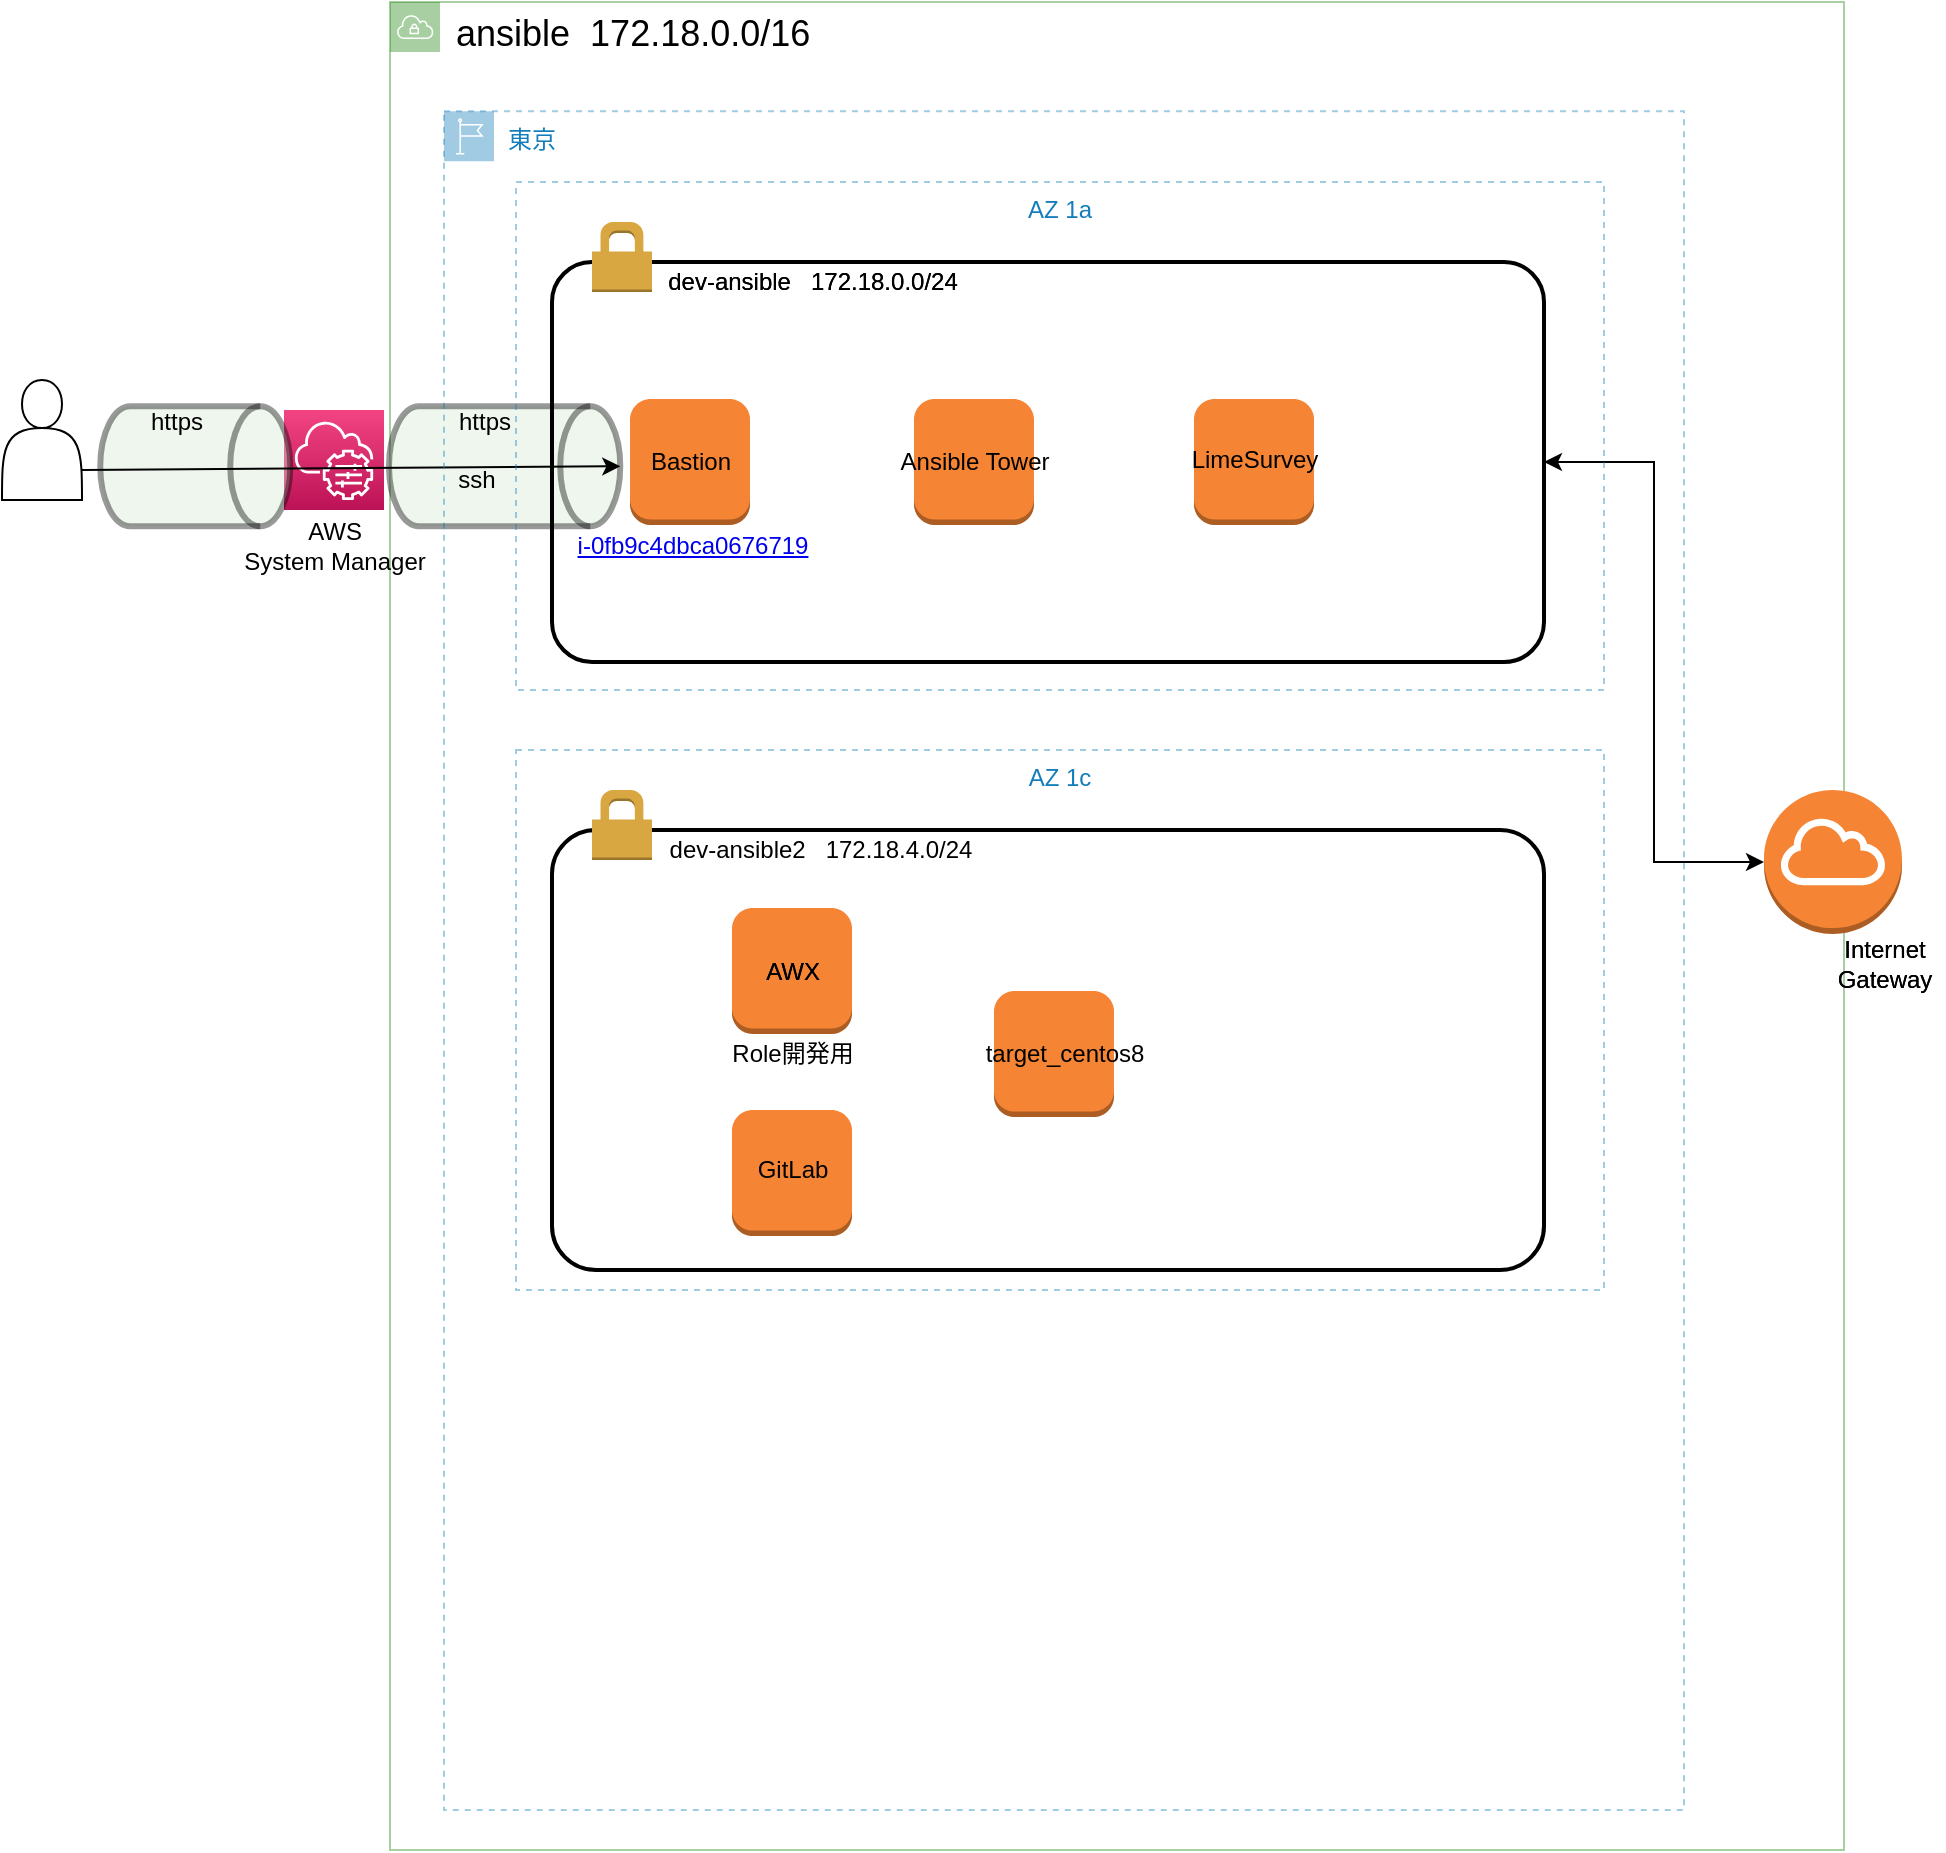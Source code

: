 <mxfile version="14.2.9" type="github">
  <diagram id="PpUl4zlUlWbKn9OIgQKj" name="ページ1">
    <mxGraphModel dx="1476" dy="898" grid="1" gridSize="10" guides="1" tooltips="1" connect="1" arrows="1" fold="1" page="1" pageScale="1" pageWidth="827" pageHeight="1169" math="0" shadow="0">
      <root>
        <mxCell id="0" />
        <mxCell id="1" parent="0" />
        <mxCell id="f8UrkgifRTcD1OGtw1qB-66" value="" style="points=[[0,0],[0.25,0],[0.5,0],[0.75,0],[1,0],[1,0.25],[1,0.5],[1,0.75],[1,1],[0.75,1],[0.5,1],[0.25,1],[0,1],[0,0.75],[0,0.5],[0,0.25]];outlineConnect=0;gradientColor=none;html=1;whiteSpace=wrap;fontSize=12;fontStyle=0;shape=mxgraph.aws4.group;grIcon=mxgraph.aws4.group_vpc;strokeColor=#248814;fillColor=none;verticalAlign=top;align=left;spacingLeft=30;fontColor=#AAB7B8;dashed=0;opacity=40;" vertex="1" parent="1">
          <mxGeometry x="233" y="356" width="727" height="924" as="geometry" />
        </mxCell>
        <mxCell id="f8UrkgifRTcD1OGtw1qB-61" value="" style="shape=cylinder3;whiteSpace=wrap;html=1;boundedLbl=1;backgroundOutline=1;size=15;rotation=90;opacity=40;strokeWidth=3;fillColor=#D5E8D4;" vertex="1" parent="1">
          <mxGeometry x="260.32" y="530.32" width="60" height="115.63" as="geometry" />
        </mxCell>
        <mxCell id="f8UrkgifRTcD1OGtw1qB-7" value="" style="rounded=1;arcSize=10;dashed=0;fillColor=none;gradientColor=none;strokeWidth=2;" vertex="1" parent="1">
          <mxGeometry x="314" y="486" width="496" height="200" as="geometry" />
        </mxCell>
        <mxCell id="f8UrkgifRTcD1OGtw1qB-8" value="" style="dashed=0;html=1;shape=mxgraph.aws3.permissions;fillColor=#D9A741;gradientColor=none;dashed=0;" vertex="1" parent="1">
          <mxGeometry x="334" y="466" width="30" height="35" as="geometry" />
        </mxCell>
        <mxCell id="f8UrkgifRTcD1OGtw1qB-12" value="dev-ansible&amp;nbsp;&amp;nbsp; 172.18.0.0/24" style="text;html=1;align=center;verticalAlign=middle;resizable=0;points=[];autosize=1;" vertex="1" parent="1">
          <mxGeometry x="364" y="486" width="160" height="20" as="geometry" />
        </mxCell>
        <mxCell id="f8UrkgifRTcD1OGtw1qB-16" value="&lt;div align=&quot;left&quot;&gt;&lt;font style=&quot;font-size: 18px&quot;&gt;ansible&amp;nbsp; 172.18.0.0/16&lt;br&gt;&lt;/font&gt;&lt;/div&gt;" style="text;html=1;align=left;verticalAlign=middle;resizable=0;points=[];autosize=1;" vertex="1" parent="1">
          <mxGeometry x="264" y="362" width="190" height="20" as="geometry" />
        </mxCell>
        <mxCell id="f8UrkgifRTcD1OGtw1qB-19" value="dev-ansible&amp;nbsp;&amp;nbsp; 172.18.0.0/24" style="text;html=1;align=center;verticalAlign=middle;resizable=0;points=[];autosize=1;" vertex="1" parent="1">
          <mxGeometry x="364" y="486" width="160" height="20" as="geometry" />
        </mxCell>
        <mxCell id="f8UrkgifRTcD1OGtw1qB-21" value="" style="outlineConnect=0;dashed=0;verticalLabelPosition=bottom;verticalAlign=top;align=center;html=1;shape=mxgraph.aws3.instance;fillColor=#F58534;gradientColor=none;" vertex="1" parent="1">
          <mxGeometry x="353" y="554.5" width="60" height="63" as="geometry" />
        </mxCell>
        <mxCell id="f8UrkgifRTcD1OGtw1qB-22" value="&lt;div&gt;Bastion&lt;/div&gt;" style="text;html=1;align=center;verticalAlign=middle;resizable=0;points=[];autosize=1;" vertex="1" parent="1">
          <mxGeometry x="353" y="576" width="60" height="20" as="geometry" />
        </mxCell>
        <mxCell id="f8UrkgifRTcD1OGtw1qB-24" value="" style="edgeStyle=orthogonalEdgeStyle;rounded=0;orthogonalLoop=1;jettySize=auto;html=1;entryX=1;entryY=0.5;entryDx=0;entryDy=0;startArrow=classic;startFill=1;" edge="1" parent="1" source="f8UrkgifRTcD1OGtw1qB-23" target="f8UrkgifRTcD1OGtw1qB-7">
          <mxGeometry relative="1" as="geometry" />
        </mxCell>
        <mxCell id="f8UrkgifRTcD1OGtw1qB-23" value="" style="outlineConnect=0;dashed=0;verticalLabelPosition=bottom;verticalAlign=top;align=center;html=1;shape=mxgraph.aws3.internet_gateway;fillColor=#F58534;gradientColor=none;" vertex="1" parent="1">
          <mxGeometry x="920" y="750" width="69" height="72" as="geometry" />
        </mxCell>
        <mxCell id="f8UrkgifRTcD1OGtw1qB-26" value="&lt;div&gt;Internet&lt;/div&gt;&lt;div&gt;Gateway&lt;br&gt;&lt;/div&gt;" style="text;html=1;align=center;verticalAlign=middle;resizable=0;points=[];autosize=1;" vertex="1" parent="1">
          <mxGeometry x="950" y="822" width="60" height="30" as="geometry" />
        </mxCell>
        <mxCell id="f8UrkgifRTcD1OGtw1qB-27" value="" style="outlineConnect=0;dashed=0;verticalLabelPosition=bottom;verticalAlign=top;align=center;html=1;shape=mxgraph.aws3.instance;fillColor=#F58534;gradientColor=none;" vertex="1" parent="1">
          <mxGeometry x="495" y="554.5" width="60" height="63" as="geometry" />
        </mxCell>
        <mxCell id="f8UrkgifRTcD1OGtw1qB-28" value="Ansible Tower" style="text;html=1;align=center;verticalAlign=middle;resizable=0;points=[];autosize=1;" vertex="1" parent="1">
          <mxGeometry x="480" y="576" width="90" height="20" as="geometry" />
        </mxCell>
        <mxCell id="f8UrkgifRTcD1OGtw1qB-32" value="" style="outlineConnect=0;dashed=0;verticalLabelPosition=bottom;verticalAlign=top;align=center;html=1;shape=mxgraph.aws3.instance;fillColor=#F58534;gradientColor=none;" vertex="1" parent="1">
          <mxGeometry x="635" y="554.5" width="60" height="63" as="geometry" />
        </mxCell>
        <mxCell id="f8UrkgifRTcD1OGtw1qB-33" value="" style="shape=actor;whiteSpace=wrap;html=1;" vertex="1" parent="1">
          <mxGeometry x="39" y="545" width="40" height="60" as="geometry" />
        </mxCell>
        <mxCell id="f8UrkgifRTcD1OGtw1qB-36" value="LimeSurvey" style="text;html=1;align=center;verticalAlign=middle;resizable=0;points=[];autosize=1;" vertex="1" parent="1">
          <mxGeometry x="625" y="574.5" width="80" height="20" as="geometry" />
        </mxCell>
        <mxCell id="f8UrkgifRTcD1OGtw1qB-37" value="" style="rounded=1;arcSize=10;dashed=0;fillColor=none;gradientColor=none;strokeWidth=2;" vertex="1" parent="1">
          <mxGeometry x="314" y="770" width="496" height="220" as="geometry" />
        </mxCell>
        <mxCell id="f8UrkgifRTcD1OGtw1qB-38" value="" style="dashed=0;html=1;shape=mxgraph.aws3.permissions;fillColor=#D9A741;gradientColor=none;dashed=0;" vertex="1" parent="1">
          <mxGeometry x="334" y="750" width="30" height="35" as="geometry" />
        </mxCell>
        <mxCell id="f8UrkgifRTcD1OGtw1qB-39" value="dev-ansible2 &amp;nbsp; 172.18.4.0/24" style="text;html=1;align=center;verticalAlign=middle;resizable=0;points=[];autosize=1;" vertex="1" parent="1">
          <mxGeometry x="363" y="770" width="170" height="20" as="geometry" />
        </mxCell>
        <mxCell id="f8UrkgifRTcD1OGtw1qB-43" value="" style="outlineConnect=0;dashed=0;verticalLabelPosition=bottom;verticalAlign=top;align=center;html=1;shape=mxgraph.aws3.instance;fillColor=#F58534;gradientColor=none;" vertex="1" parent="1">
          <mxGeometry x="404" y="809" width="60" height="63" as="geometry" />
        </mxCell>
        <mxCell id="f8UrkgifRTcD1OGtw1qB-44" value="AWX" style="text;html=1;align=center;verticalAlign=middle;resizable=0;points=[];autosize=1;" vertex="1" parent="1">
          <mxGeometry x="414" y="830.5" width="40" height="20" as="geometry" />
        </mxCell>
        <mxCell id="f8UrkgifRTcD1OGtw1qB-45" value="Role開発用" style="text;html=1;align=center;verticalAlign=middle;resizable=0;points=[];autosize=1;" vertex="1" parent="1">
          <mxGeometry x="394" y="872" width="80" height="20" as="geometry" />
        </mxCell>
        <mxCell id="f8UrkgifRTcD1OGtw1qB-46" value="" style="outlineConnect=0;dashed=0;verticalLabelPosition=bottom;verticalAlign=top;align=center;html=1;shape=mxgraph.aws3.instance;fillColor=#F58534;gradientColor=none;" vertex="1" parent="1">
          <mxGeometry x="404" y="910" width="60" height="63" as="geometry" />
        </mxCell>
        <mxCell id="f8UrkgifRTcD1OGtw1qB-47" value="AWX" style="text;html=1;align=center;verticalAlign=middle;resizable=0;points=[];autosize=1;" vertex="1" parent="1">
          <mxGeometry x="414" y="830.5" width="40" height="20" as="geometry" />
        </mxCell>
        <mxCell id="f8UrkgifRTcD1OGtw1qB-48" value="GitLab" style="text;html=1;align=center;verticalAlign=middle;resizable=0;points=[];autosize=1;" vertex="1" parent="1">
          <mxGeometry x="409" y="930" width="50" height="20" as="geometry" />
        </mxCell>
        <mxCell id="f8UrkgifRTcD1OGtw1qB-49" value="" style="outlineConnect=0;dashed=0;verticalLabelPosition=bottom;verticalAlign=top;align=center;html=1;shape=mxgraph.aws3.instance;fillColor=#F58534;gradientColor=none;" vertex="1" parent="1">
          <mxGeometry x="535" y="850.5" width="60" height="63" as="geometry" />
        </mxCell>
        <mxCell id="f8UrkgifRTcD1OGtw1qB-50" value="target_centos8" style="text;html=1;align=center;verticalAlign=middle;resizable=0;points=[];autosize=1;" vertex="1" parent="1">
          <mxGeometry x="520" y="872" width="100" height="20" as="geometry" />
        </mxCell>
        <mxCell id="f8UrkgifRTcD1OGtw1qB-53" value="&lt;span&gt;&lt;span&gt;&lt;a href=&quot;https://ap-northeast-1.console.aws.amazon.com/ec2/v2/home?region=ap-northeast-1#InstanceDetails:instanceId=i-0fb9c4dbca0676719&quot; target=&quot;_top&quot;&gt;i-0fb9c4dbca0676719&lt;/a&gt;&lt;/span&gt;&lt;/span&gt;" style="text;html=1;align=center;verticalAlign=middle;resizable=0;points=[];autosize=1;" vertex="1" parent="1">
          <mxGeometry x="314" y="617.5" width="140" height="20" as="geometry" />
        </mxCell>
        <mxCell id="f8UrkgifRTcD1OGtw1qB-57" value="" style="points=[[0,0,0],[0.25,0,0],[0.5,0,0],[0.75,0,0],[1,0,0],[0,1,0],[0.25,1,0],[0.5,1,0],[0.75,1,0],[1,1,0],[0,0.25,0],[0,0.5,0],[0,0.75,0],[1,0.25,0],[1,0.5,0],[1,0.75,0]];points=[[0,0,0],[0.25,0,0],[0.5,0,0],[0.75,0,0],[1,0,0],[0,1,0],[0.25,1,0],[0.5,1,0],[0.75,1,0],[1,1,0],[0,0.25,0],[0,0.5,0],[0,0.75,0],[1,0.25,0],[1,0.5,0],[1,0.75,0]];outlineConnect=0;fontColor=#232F3E;gradientColor=#F34482;gradientDirection=north;fillColor=#BC1356;strokeColor=#ffffff;dashed=0;verticalLabelPosition=bottom;verticalAlign=top;align=center;html=1;fontSize=12;fontStyle=0;aspect=fixed;shape=mxgraph.aws4.resourceIcon;resIcon=mxgraph.aws4.systems_manager;" vertex="1" parent="1">
          <mxGeometry x="180" y="560" width="50" height="50" as="geometry" />
        </mxCell>
        <mxCell id="f8UrkgifRTcD1OGtw1qB-58" value="" style="shape=cylinder3;whiteSpace=wrap;html=1;boundedLbl=1;backgroundOutline=1;size=15;rotation=90;opacity=40;strokeWidth=3;fillColor=#D5E8D4;" vertex="1" parent="1">
          <mxGeometry x="105.63" y="540.63" width="60" height="95" as="geometry" />
        </mxCell>
        <mxCell id="f8UrkgifRTcD1OGtw1qB-59" value="" style="endArrow=classic;html=1;entryX=0.5;entryY=0;entryDx=0;entryDy=0;entryPerimeter=0;exitX=1;exitY=0.75;exitDx=0;exitDy=0;" edge="1" parent="1" source="f8UrkgifRTcD1OGtw1qB-33" target="f8UrkgifRTcD1OGtw1qB-61">
          <mxGeometry width="50" height="50" relative="1" as="geometry">
            <mxPoint x="79" y="590" as="sourcePoint" />
            <mxPoint x="348.02" y="590" as="targetPoint" />
          </mxGeometry>
        </mxCell>
        <mxCell id="f8UrkgifRTcD1OGtw1qB-60" value="https" style="text;html=1;align=center;verticalAlign=middle;resizable=0;points=[];autosize=1;" vertex="1" parent="1">
          <mxGeometry x="105.63" y="556" width="40" height="20" as="geometry" />
        </mxCell>
        <mxCell id="f8UrkgifRTcD1OGtw1qB-62" value="https" style="text;html=1;align=center;verticalAlign=middle;resizable=0;points=[];autosize=1;" vertex="1" parent="1">
          <mxGeometry x="260" y="556" width="40" height="20" as="geometry" />
        </mxCell>
        <mxCell id="f8UrkgifRTcD1OGtw1qB-63" value="ssh" style="text;html=1;align=center;verticalAlign=middle;resizable=0;points=[];autosize=1;" vertex="1" parent="1">
          <mxGeometry x="256" y="585" width="40" height="20" as="geometry" />
        </mxCell>
        <mxCell id="f8UrkgifRTcD1OGtw1qB-64" value="&lt;div&gt;Internet&lt;/div&gt;&lt;div&gt;Gateway&lt;br&gt;&lt;/div&gt;" style="text;html=1;align=center;verticalAlign=middle;resizable=0;points=[];autosize=1;" vertex="1" parent="1">
          <mxGeometry x="950" y="822" width="60" height="30" as="geometry" />
        </mxCell>
        <mxCell id="f8UrkgifRTcD1OGtw1qB-65" value="&lt;div&gt;AWS &lt;br&gt;&lt;/div&gt;&lt;div&gt;System Manager&lt;/div&gt;" style="text;html=1;align=center;verticalAlign=middle;resizable=0;points=[];autosize=1;" vertex="1" parent="1">
          <mxGeometry x="150.32" y="612.5" width="110" height="30" as="geometry" />
        </mxCell>
        <mxCell id="f8UrkgifRTcD1OGtw1qB-68" value="AZ 1a" style="fillColor=none;strokeColor=#147EBA;dashed=1;verticalAlign=top;fontStyle=0;fontColor=#147EBA;opacity=40;" vertex="1" parent="1">
          <mxGeometry x="296" y="446" width="544" height="254" as="geometry" />
        </mxCell>
        <mxCell id="f8UrkgifRTcD1OGtw1qB-69" value="AZ 1c" style="fillColor=none;strokeColor=#147EBA;dashed=1;verticalAlign=top;fontStyle=0;fontColor=#147EBA;opacity=40;" vertex="1" parent="1">
          <mxGeometry x="296" y="730" width="544" height="270" as="geometry" />
        </mxCell>
        <mxCell id="f8UrkgifRTcD1OGtw1qB-71" value="東京" style="points=[[0,0],[0.25,0],[0.5,0],[0.75,0],[1,0],[1,0.25],[1,0.5],[1,0.75],[1,1],[0.75,1],[0.5,1],[0.25,1],[0,1],[0,0.75],[0,0.5],[0,0.25]];outlineConnect=0;gradientColor=none;html=1;whiteSpace=wrap;fontSize=12;fontStyle=0;shape=mxgraph.aws4.group;grIcon=mxgraph.aws4.group_region;strokeColor=#147EBA;fillColor=none;verticalAlign=top;align=left;spacingLeft=30;fontColor=#147EBA;dashed=1;opacity=40;" vertex="1" parent="1">
          <mxGeometry x="260" y="410.63" width="620" height="849.37" as="geometry" />
        </mxCell>
      </root>
    </mxGraphModel>
  </diagram>
</mxfile>
